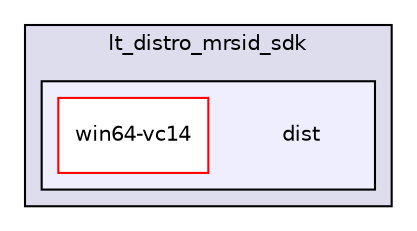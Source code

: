 digraph "dist" {
  bgcolor=transparent;
  compound=true
  node [ fontsize="10", fontname="Helvetica"];
  edge [ labelfontsize="10", labelfontname="Helvetica"];
  subgraph clusterdir_7532eaeb1f84e7d59373dc6944a97a55 {
    graph [ bgcolor="#ddddee", pencolor="black", label="lt_distro_mrsid_sdk" fontname="Helvetica", fontsize="10", URL="dir_7532eaeb1f84e7d59373dc6944a97a55.html"]
  subgraph clusterdir_05b1f2f18472af8684c80fc012be751f {
    graph [ bgcolor="#eeeeff", pencolor="black", label="" URL="dir_05b1f2f18472af8684c80fc012be751f.html"];
    dir_05b1f2f18472af8684c80fc012be751f [shape=plaintext label="dist"];
    dir_d232024d7611dcc3771ae0d7fa604eca [shape=box label="win64-vc14" color="red" fillcolor="white" style="filled" URL="dir_d232024d7611dcc3771ae0d7fa604eca.html"];
  }
  }
}
